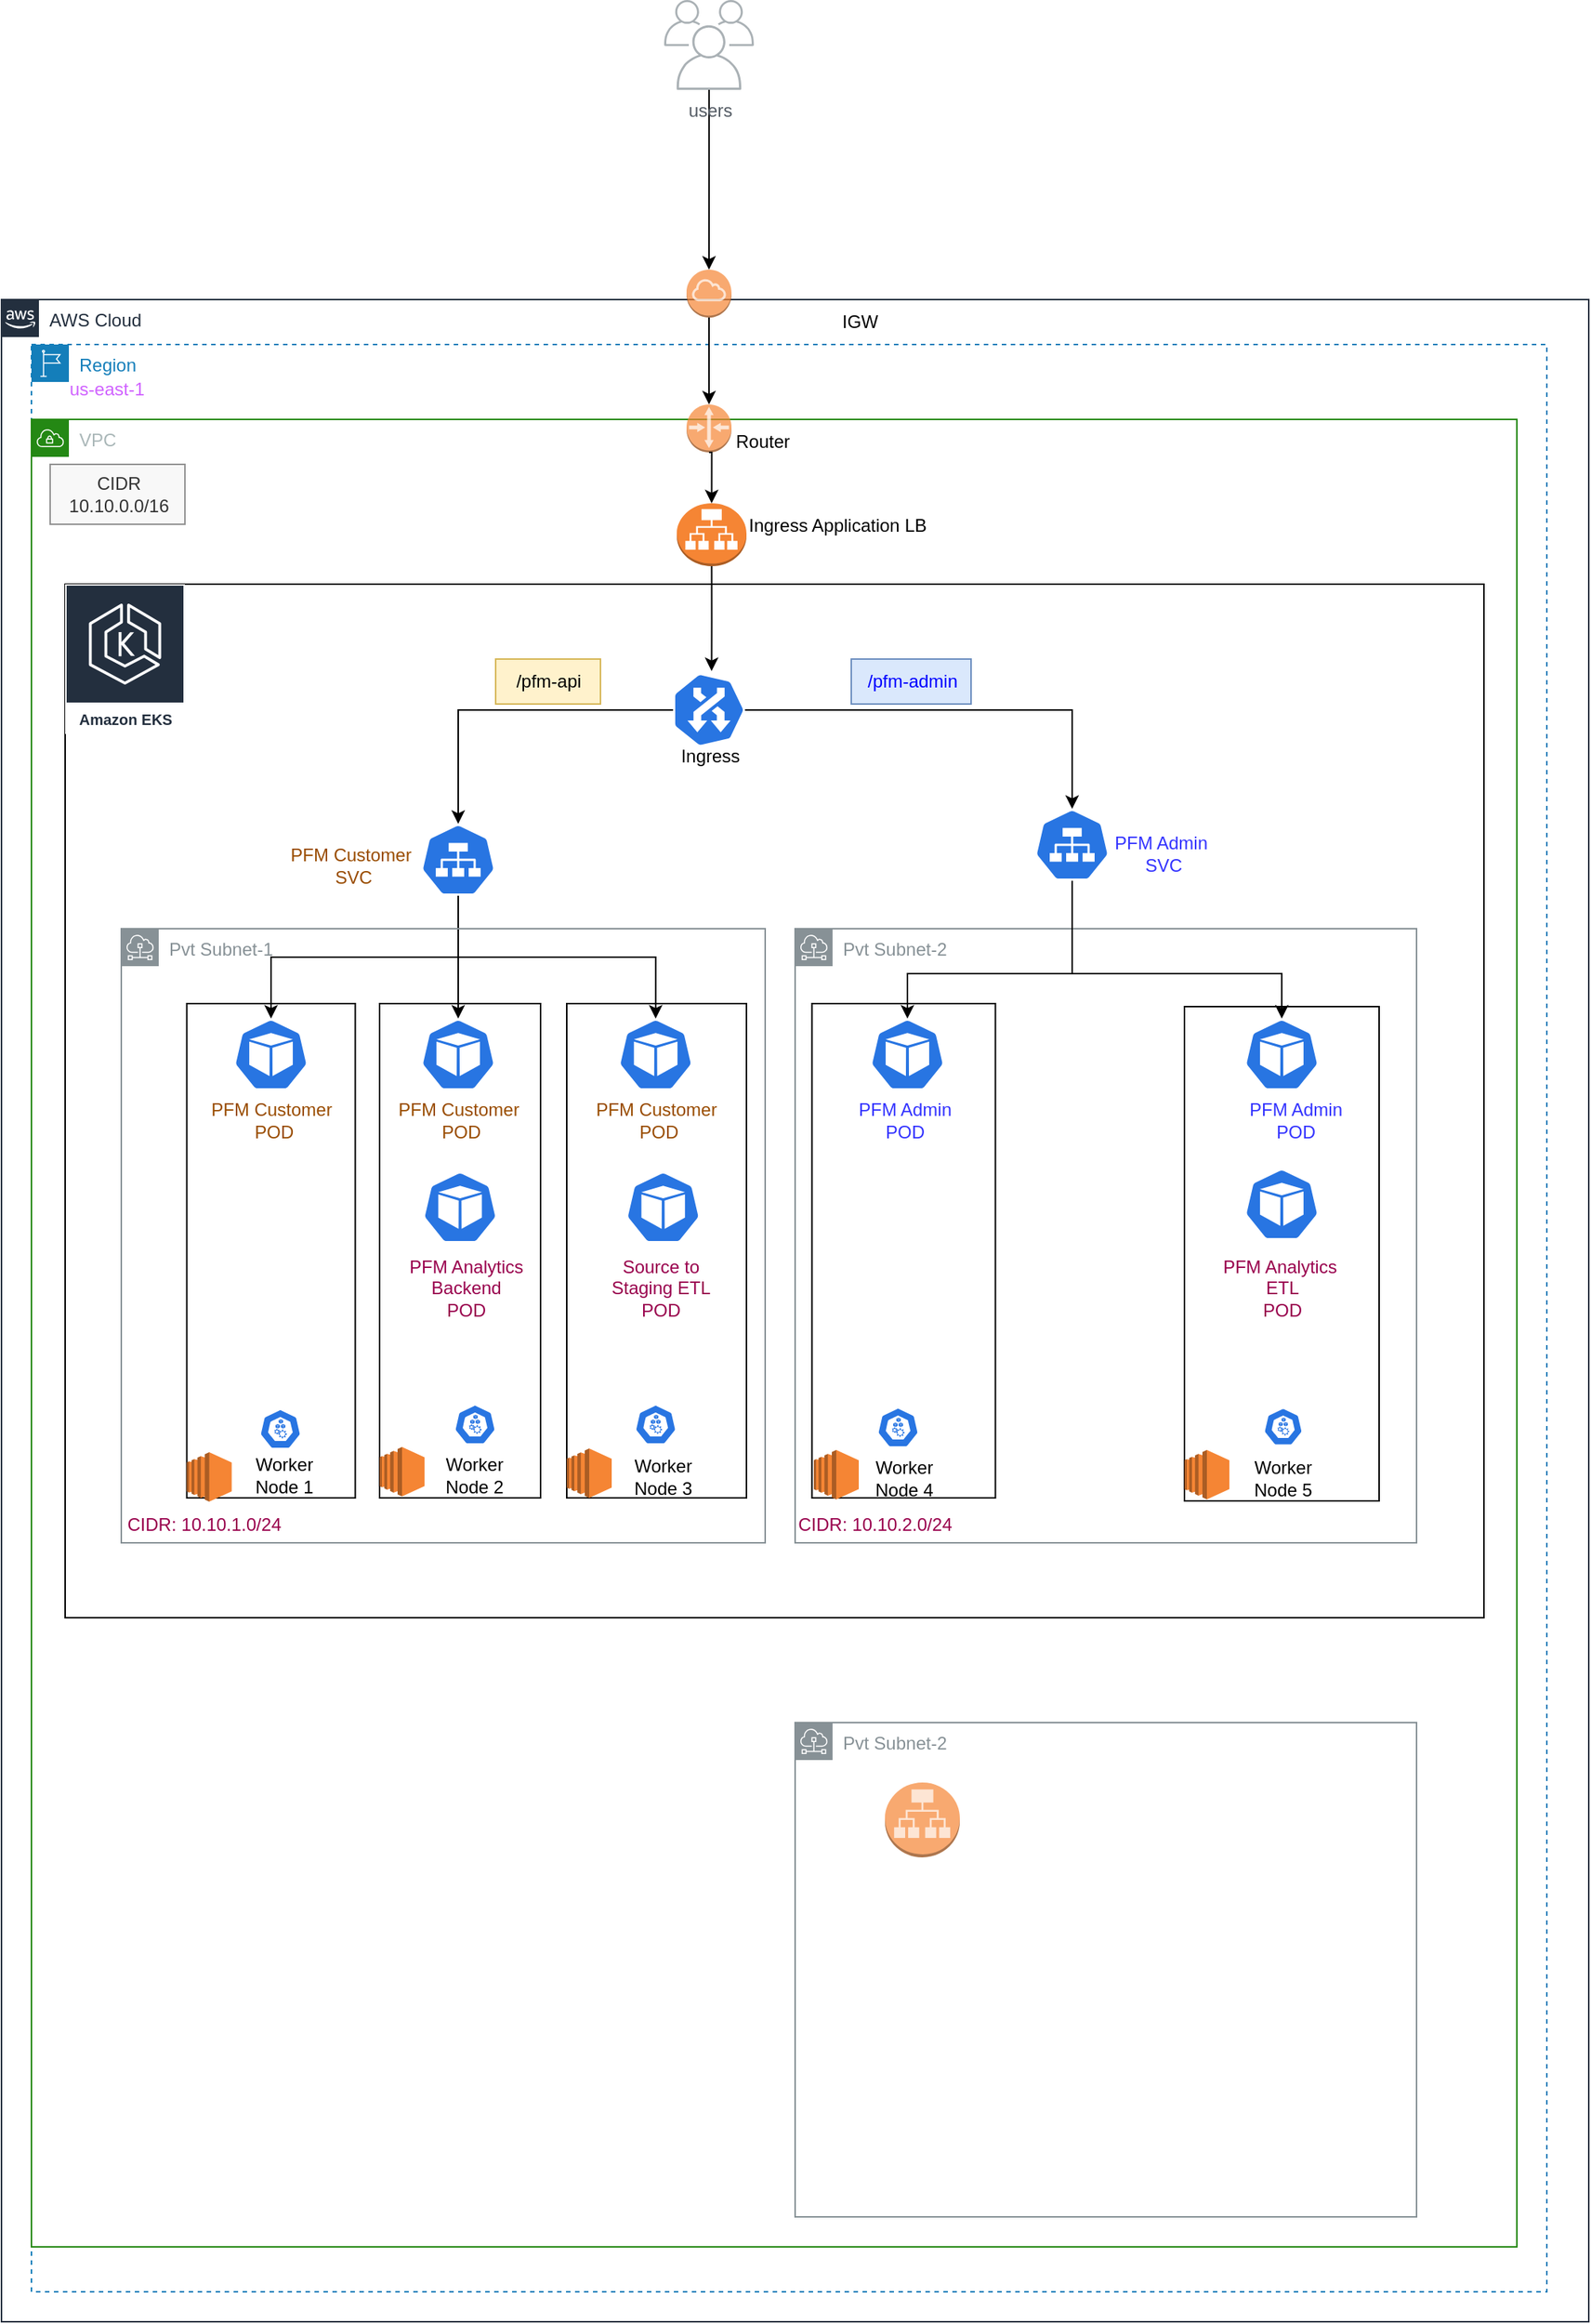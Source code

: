 <mxfile version="20.0.3" type="github">
  <diagram id="WpOWe6v5Jrajskt6-K5j" name="Page-1">
    <mxGraphModel dx="1422" dy="653" grid="1" gridSize="10" guides="1" tooltips="1" connect="1" arrows="1" fold="1" page="1" pageScale="1" pageWidth="5000" pageHeight="5000" math="0" shadow="0">
      <root>
        <mxCell id="0" />
        <mxCell id="1" parent="0" />
        <mxCell id="ctpyWPsM0HwGhFwjq_jE-9" value="Region" style="points=[[0,0],[0.25,0],[0.5,0],[0.75,0],[1,0],[1,0.25],[1,0.5],[1,0.75],[1,1],[0.75,1],[0.5,1],[0.25,1],[0,1],[0,0.75],[0,0.5],[0,0.25]];outlineConnect=0;gradientColor=none;html=1;whiteSpace=wrap;fontSize=12;fontStyle=0;container=1;pointerEvents=0;collapsible=0;recursiveResize=0;shape=mxgraph.aws4.group;grIcon=mxgraph.aws4.group_region;strokeColor=#147EBA;fillColor=none;verticalAlign=top;align=left;spacingLeft=30;fontColor=#147EBA;dashed=1;" parent="1" vertex="1">
          <mxGeometry x="160" y="380" width="1012" height="1300" as="geometry" />
        </mxCell>
        <mxCell id="ctpyWPsM0HwGhFwjq_jE-2" value="VPC" style="points=[[0,0],[0.25,0],[0.5,0],[0.75,0],[1,0],[1,0.25],[1,0.5],[1,0.75],[1,1],[0.75,1],[0.5,1],[0.25,1],[0,1],[0,0.75],[0,0.5],[0,0.25]];outlineConnect=0;gradientColor=none;html=1;whiteSpace=wrap;fontSize=12;fontStyle=0;container=1;pointerEvents=0;collapsible=0;recursiveResize=0;shape=mxgraph.aws4.group;grIcon=mxgraph.aws4.group_vpc;strokeColor=#248814;fillColor=none;verticalAlign=top;align=left;spacingLeft=30;fontColor=#AAB7B8;dashed=0;" parent="ctpyWPsM0HwGhFwjq_jE-9" vertex="1">
          <mxGeometry y="50" width="992" height="1220" as="geometry" />
        </mxCell>
        <mxCell id="SacY1gbERdZdVVYgPPZA-104" value="" style="whiteSpace=wrap;html=1;fontColor=#99004D;strokeWidth=1;gradientColor=none;fillColor=none;strokeColor=#000000;" parent="ctpyWPsM0HwGhFwjq_jE-2" vertex="1">
          <mxGeometry x="22.5" y="110" width="947.5" height="690" as="geometry" />
        </mxCell>
        <mxCell id="SacY1gbERdZdVVYgPPZA-171" value="Pvt Subnet-2" style="sketch=0;outlineConnect=0;gradientColor=none;html=1;whiteSpace=wrap;fontSize=12;fontStyle=0;shape=mxgraph.aws4.group;grIcon=mxgraph.aws4.group_subnet;strokeColor=#879196;fillColor=none;verticalAlign=top;align=left;spacingLeft=30;fontColor=#879196;dashed=0;shadow=0;" parent="ctpyWPsM0HwGhFwjq_jE-2" vertex="1">
          <mxGeometry x="510" y="340" width="415" height="410" as="geometry" />
        </mxCell>
        <mxCell id="SacY1gbERdZdVVYgPPZA-29" value="" style="whiteSpace=wrap;html=1;" parent="ctpyWPsM0HwGhFwjq_jE-2" vertex="1">
          <mxGeometry x="357.5" y="390" width="120" height="330" as="geometry" />
        </mxCell>
        <mxCell id="SacY1gbERdZdVVYgPPZA-31" value="" style="whiteSpace=wrap;html=1;" parent="ctpyWPsM0HwGhFwjq_jE-2" vertex="1">
          <mxGeometry x="770" y="392" width="130" height="330" as="geometry" />
        </mxCell>
        <mxCell id="SacY1gbERdZdVVYgPPZA-30" value="" style="whiteSpace=wrap;html=1;" parent="ctpyWPsM0HwGhFwjq_jE-2" vertex="1">
          <mxGeometry x="521.25" y="390" width="122.5" height="330" as="geometry" />
        </mxCell>
        <mxCell id="SacY1gbERdZdVVYgPPZA-28" value="" style="whiteSpace=wrap;html=1;" parent="ctpyWPsM0HwGhFwjq_jE-2" vertex="1">
          <mxGeometry x="232.5" y="390" width="107.5" height="330" as="geometry" />
        </mxCell>
        <mxCell id="SacY1gbERdZdVVYgPPZA-25" value="" style="whiteSpace=wrap;html=1;" parent="ctpyWPsM0HwGhFwjq_jE-2" vertex="1">
          <mxGeometry x="103.75" y="390" width="112.5" height="330" as="geometry" />
        </mxCell>
        <mxCell id="SacY1gbERdZdVVYgPPZA-6" style="edgeStyle=orthogonalEdgeStyle;rounded=0;orthogonalLoop=1;jettySize=auto;html=1;exitX=0.5;exitY=1;exitDx=0;exitDy=0;exitPerimeter=0;entryX=-0.02;entryY=0.464;entryDx=0;entryDy=0;entryPerimeter=0;" parent="ctpyWPsM0HwGhFwjq_jE-2" source="F-TLm-vbEQwCQ7Gi8zJP-1" target="SacY1gbERdZdVVYgPPZA-5" edge="1">
          <mxGeometry relative="1" as="geometry" />
        </mxCell>
        <mxCell id="F-TLm-vbEQwCQ7Gi8zJP-1" value="" style="outlineConnect=0;dashed=0;verticalLabelPosition=bottom;verticalAlign=top;align=center;html=1;shape=mxgraph.aws3.application_load_balancer;fillColor=#F58534;gradientColor=none;" parent="ctpyWPsM0HwGhFwjq_jE-2" vertex="1">
          <mxGeometry x="431" y="56" width="46.5" height="42" as="geometry" />
        </mxCell>
        <mxCell id="F-TLm-vbEQwCQ7Gi8zJP-2" value="CIDR&lt;br&gt;10.10.0.0/16&lt;br&gt;" style="text;html=1;align=center;verticalAlign=middle;resizable=0;points=[];autosize=1;strokeColor=#666666;fillColor=#f5f5f5;opacity=70;rounded=0;fontColor=#333333;" parent="ctpyWPsM0HwGhFwjq_jE-2" vertex="1">
          <mxGeometry x="12.5" y="30" width="90" height="40" as="geometry" />
        </mxCell>
        <mxCell id="SacY1gbERdZdVVYgPPZA-4" value="Amazon EKS" style="sketch=0;outlineConnect=0;fontColor=#232F3E;gradientColor=none;strokeColor=#ffffff;fillColor=#232F3E;dashed=0;verticalLabelPosition=middle;verticalAlign=bottom;align=center;html=1;whiteSpace=wrap;fontSize=10;fontStyle=1;spacing=3;shape=mxgraph.aws4.productIcon;prIcon=mxgraph.aws4.eks;" parent="ctpyWPsM0HwGhFwjq_jE-2" vertex="1">
          <mxGeometry x="22.5" y="110" width="80" height="100" as="geometry" />
        </mxCell>
        <mxCell id="SacY1gbERdZdVVYgPPZA-12" style="edgeStyle=orthogonalEdgeStyle;rounded=0;orthogonalLoop=1;jettySize=auto;html=1;exitX=0.5;exitY=1;exitDx=0;exitDy=0;exitPerimeter=0;entryX=0.5;entryY=0;entryDx=0;entryDy=0;entryPerimeter=0;" parent="ctpyWPsM0HwGhFwjq_jE-2" source="SacY1gbERdZdVVYgPPZA-5" target="SacY1gbERdZdVVYgPPZA-7" edge="1">
          <mxGeometry relative="1" as="geometry" />
        </mxCell>
        <mxCell id="SacY1gbERdZdVVYgPPZA-13" style="edgeStyle=orthogonalEdgeStyle;rounded=0;orthogonalLoop=1;jettySize=auto;html=1;exitX=0.5;exitY=0;exitDx=0;exitDy=0;exitPerimeter=0;entryX=0.5;entryY=0;entryDx=0;entryDy=0;entryPerimeter=0;" parent="ctpyWPsM0HwGhFwjq_jE-2" source="SacY1gbERdZdVVYgPPZA-5" target="SacY1gbERdZdVVYgPPZA-8" edge="1">
          <mxGeometry relative="1" as="geometry" />
        </mxCell>
        <mxCell id="SacY1gbERdZdVVYgPPZA-5" value="" style="sketch=0;html=1;dashed=0;whitespace=wrap;fillColor=#2875E2;strokeColor=#ffffff;points=[[0.005,0.63,0],[0.1,0.2,0],[0.9,0.2,0],[0.5,0,0],[0.995,0.63,0],[0.72,0.99,0],[0.5,1,0],[0.28,0.99,0]];shape=mxgraph.kubernetes.icon;prIcon=ing;rotation=90;" parent="ctpyWPsM0HwGhFwjq_jE-2" vertex="1">
          <mxGeometry x="427.5" y="170" width="50" height="48" as="geometry" />
        </mxCell>
        <mxCell id="SacY1gbERdZdVVYgPPZA-41" style="edgeStyle=orthogonalEdgeStyle;rounded=0;orthogonalLoop=1;jettySize=auto;html=1;exitX=0.5;exitY=1;exitDx=0;exitDy=0;exitPerimeter=0;entryX=0.5;entryY=0;entryDx=0;entryDy=0;entryPerimeter=0;" parent="ctpyWPsM0HwGhFwjq_jE-2" source="SacY1gbERdZdVVYgPPZA-7" target="SacY1gbERdZdVVYgPPZA-33" edge="1">
          <mxGeometry relative="1" as="geometry" />
        </mxCell>
        <mxCell id="SacY1gbERdZdVVYgPPZA-42" style="edgeStyle=orthogonalEdgeStyle;rounded=0;orthogonalLoop=1;jettySize=auto;html=1;exitX=0.5;exitY=1;exitDx=0;exitDy=0;exitPerimeter=0;entryX=0.5;entryY=0;entryDx=0;entryDy=0;entryPerimeter=0;" parent="ctpyWPsM0HwGhFwjq_jE-2" source="SacY1gbERdZdVVYgPPZA-7" target="SacY1gbERdZdVVYgPPZA-34" edge="1">
          <mxGeometry relative="1" as="geometry" />
        </mxCell>
        <mxCell id="SacY1gbERdZdVVYgPPZA-47" style="edgeStyle=orthogonalEdgeStyle;rounded=0;orthogonalLoop=1;jettySize=auto;html=1;exitX=0.5;exitY=1;exitDx=0;exitDy=0;exitPerimeter=0;entryX=0.5;entryY=0;entryDx=0;entryDy=0;entryPerimeter=0;" parent="ctpyWPsM0HwGhFwjq_jE-2" source="SacY1gbERdZdVVYgPPZA-7" target="SacY1gbERdZdVVYgPPZA-32" edge="1">
          <mxGeometry relative="1" as="geometry" />
        </mxCell>
        <mxCell id="SacY1gbERdZdVVYgPPZA-7" value="" style="sketch=0;html=1;dashed=0;whitespace=wrap;fillColor=#2875E2;strokeColor=#ffffff;points=[[0.005,0.63,0],[0.1,0.2,0],[0.9,0.2,0],[0.5,0,0],[0.995,0.63,0],[0.72,0.99,0],[0.5,1,0],[0.28,0.99,0]];shape=mxgraph.kubernetes.icon;prIcon=svc" parent="ctpyWPsM0HwGhFwjq_jE-2" vertex="1">
          <mxGeometry x="260" y="270" width="50" height="48" as="geometry" />
        </mxCell>
        <mxCell id="SacY1gbERdZdVVYgPPZA-45" style="edgeStyle=orthogonalEdgeStyle;rounded=0;orthogonalLoop=1;jettySize=auto;html=1;exitX=0.5;exitY=1;exitDx=0;exitDy=0;exitPerimeter=0;entryX=0.5;entryY=0;entryDx=0;entryDy=0;entryPerimeter=0;" parent="ctpyWPsM0HwGhFwjq_jE-2" source="SacY1gbERdZdVVYgPPZA-8" target="SacY1gbERdZdVVYgPPZA-36" edge="1">
          <mxGeometry relative="1" as="geometry">
            <Array as="points">
              <mxPoint x="695" y="370" />
              <mxPoint x="835" y="370" />
            </Array>
          </mxGeometry>
        </mxCell>
        <mxCell id="SacY1gbERdZdVVYgPPZA-8" value="" style="sketch=0;html=1;dashed=0;whitespace=wrap;fillColor=#2875E2;strokeColor=#ffffff;points=[[0.005,0.63,0],[0.1,0.2,0],[0.9,0.2,0],[0.5,0,0],[0.995,0.63,0],[0.72,0.99,0],[0.5,1,0],[0.28,0.99,0]];shape=mxgraph.kubernetes.icon;prIcon=svc" parent="ctpyWPsM0HwGhFwjq_jE-2" vertex="1">
          <mxGeometry x="670" y="260" width="50" height="48" as="geometry" />
        </mxCell>
        <mxCell id="SacY1gbERdZdVVYgPPZA-14" value="" style="sketch=0;html=1;dashed=0;whitespace=wrap;fillColor=#2875E2;strokeColor=#ffffff;points=[[0.005,0.63,0],[0.1,0.2,0],[0.9,0.2,0],[0.5,0,0],[0.995,0.63,0],[0.72,0.99,0],[0.5,1,0],[0.28,0.99,0]];shape=mxgraph.kubernetes.icon;prIcon=node" parent="ctpyWPsM0HwGhFwjq_jE-2" vertex="1">
          <mxGeometry x="152.5" y="654" width="27.5" height="40" as="geometry" />
        </mxCell>
        <mxCell id="SacY1gbERdZdVVYgPPZA-16" value="" style="sketch=0;html=1;dashed=0;whitespace=wrap;fillColor=#2875E2;strokeColor=#ffffff;points=[[0.005,0.63,0],[0.1,0.2,0],[0.9,0.2,0],[0.5,0,0],[0.995,0.63,0],[0.72,0.99,0],[0.5,1,0],[0.28,0.99,0]];shape=mxgraph.kubernetes.icon;prIcon=node" parent="ctpyWPsM0HwGhFwjq_jE-2" vertex="1">
          <mxGeometry x="403.13" y="651.5" width="27.5" height="39" as="geometry" />
        </mxCell>
        <mxCell id="SacY1gbERdZdVVYgPPZA-18" value="" style="sketch=0;html=1;dashed=0;whitespace=wrap;fillColor=#2875E2;strokeColor=#ffffff;points=[[0.005,0.63,0],[0.1,0.2,0],[0.9,0.2,0],[0.5,0,0],[0.995,0.63,0],[0.72,0.99,0],[0.5,1,0],[0.28,0.99,0]];shape=mxgraph.kubernetes.icon;prIcon=node" parent="ctpyWPsM0HwGhFwjq_jE-2" vertex="1">
          <mxGeometry x="565" y="658" width="27.5" height="30" as="geometry" />
        </mxCell>
        <mxCell id="SacY1gbERdZdVVYgPPZA-20" value="Worker&lt;br&gt;Node 1" style="text;html=1;strokeColor=none;fillColor=none;align=center;verticalAlign=middle;whiteSpace=wrap;rounded=0;" parent="ctpyWPsM0HwGhFwjq_jE-2" vertex="1">
          <mxGeometry x="146.25" y="688" width="46.25" height="34" as="geometry" />
        </mxCell>
        <mxCell id="F-TLm-vbEQwCQ7Gi8zJP-12" value="" style="outlineConnect=0;dashed=0;verticalLabelPosition=bottom;verticalAlign=top;align=center;html=1;shape=mxgraph.aws3.router;fillColor=#F58534;gradientColor=none;rounded=0;opacity=70;" parent="ctpyWPsM0HwGhFwjq_jE-2" vertex="1">
          <mxGeometry x="437.5" y="-10" width="30" height="32" as="geometry" />
        </mxCell>
        <mxCell id="F-TLm-vbEQwCQ7Gi8zJP-17" style="edgeStyle=orthogonalEdgeStyle;rounded=0;orthogonalLoop=1;jettySize=auto;html=1;exitX=0.5;exitY=1;exitDx=0;exitDy=0;exitPerimeter=0;entryX=0.5;entryY=0;entryDx=0;entryDy=0;entryPerimeter=0;" parent="ctpyWPsM0HwGhFwjq_jE-2" source="F-TLm-vbEQwCQ7Gi8zJP-12" target="F-TLm-vbEQwCQ7Gi8zJP-1" edge="1">
          <mxGeometry relative="1" as="geometry" />
        </mxCell>
        <mxCell id="SacY1gbERdZdVVYgPPZA-32" value="" style="sketch=0;html=1;dashed=0;whitespace=wrap;fillColor=#2875E2;strokeColor=#ffffff;points=[[0.005,0.63,0],[0.1,0.2,0],[0.9,0.2,0],[0.5,0,0],[0.995,0.63,0],[0.72,0.99,0],[0.5,1,0],[0.28,0.99,0]];shape=mxgraph.kubernetes.icon;prIcon=pod" parent="ctpyWPsM0HwGhFwjq_jE-2" vertex="1">
          <mxGeometry x="135" y="400" width="50" height="48" as="geometry" />
        </mxCell>
        <mxCell id="SacY1gbERdZdVVYgPPZA-33" value="" style="sketch=0;html=1;dashed=0;whitespace=wrap;fillColor=#2875E2;strokeColor=#ffffff;points=[[0.005,0.63,0],[0.1,0.2,0],[0.9,0.2,0],[0.5,0,0],[0.995,0.63,0],[0.72,0.99,0],[0.5,1,0],[0.28,0.99,0]];shape=mxgraph.kubernetes.icon;prIcon=pod" parent="ctpyWPsM0HwGhFwjq_jE-2" vertex="1">
          <mxGeometry x="260" y="400" width="50" height="48" as="geometry" />
        </mxCell>
        <mxCell id="SacY1gbERdZdVVYgPPZA-34" value="" style="sketch=0;html=1;dashed=0;whitespace=wrap;fillColor=#2875E2;strokeColor=#ffffff;points=[[0.005,0.63,0],[0.1,0.2,0],[0.9,0.2,0],[0.5,0,0],[0.995,0.63,0],[0.72,0.99,0],[0.5,1,0],[0.28,0.99,0]];shape=mxgraph.kubernetes.icon;prIcon=pod" parent="ctpyWPsM0HwGhFwjq_jE-2" vertex="1">
          <mxGeometry x="391.88" y="400" width="50" height="48" as="geometry" />
        </mxCell>
        <mxCell id="SacY1gbERdZdVVYgPPZA-36" value="" style="sketch=0;html=1;dashed=0;whitespace=wrap;fillColor=#2875E2;strokeColor=#ffffff;points=[[0.005,0.63,0],[0.1,0.2,0],[0.9,0.2,0],[0.5,0,0],[0.995,0.63,0],[0.72,0.99,0],[0.5,1,0],[0.28,0.99,0]];shape=mxgraph.kubernetes.icon;prIcon=pod" parent="ctpyWPsM0HwGhFwjq_jE-2" vertex="1">
          <mxGeometry x="810" y="400" width="50" height="48" as="geometry" />
        </mxCell>
        <mxCell id="F-TLm-vbEQwCQ7Gi8zJP-13" value="Router" style="text;html=1;align=center;verticalAlign=middle;resizable=0;points=[];autosize=1;strokeColor=none;fillColor=none;" parent="ctpyWPsM0HwGhFwjq_jE-2" vertex="1">
          <mxGeometry x="457.5" width="60" height="30" as="geometry" />
        </mxCell>
        <mxCell id="SacY1gbERdZdVVYgPPZA-53" value="" style="outlineConnect=0;dashed=0;verticalLabelPosition=bottom;verticalAlign=top;align=center;html=1;shape=mxgraph.aws3.ec2;fillColor=#F58534;gradientColor=none;" parent="ctpyWPsM0HwGhFwjq_jE-2" vertex="1">
          <mxGeometry x="103.75" y="689.5" width="30" height="33" as="geometry" />
        </mxCell>
        <mxCell id="SacY1gbERdZdVVYgPPZA-55" value="" style="outlineConnect=0;dashed=0;verticalLabelPosition=bottom;verticalAlign=top;align=center;html=1;shape=mxgraph.aws3.ec2;fillColor=#F58534;gradientColor=none;" parent="ctpyWPsM0HwGhFwjq_jE-2" vertex="1">
          <mxGeometry x="357.5" y="687" width="30" height="33" as="geometry" />
        </mxCell>
        <mxCell id="SacY1gbERdZdVVYgPPZA-56" value="" style="outlineConnect=0;dashed=0;verticalLabelPosition=bottom;verticalAlign=top;align=center;html=1;shape=mxgraph.aws3.ec2;fillColor=#F58534;gradientColor=none;" parent="ctpyWPsM0HwGhFwjq_jE-2" vertex="1">
          <mxGeometry x="522.5" y="688" width="30" height="33" as="geometry" />
        </mxCell>
        <mxCell id="SacY1gbERdZdVVYgPPZA-57" value="" style="outlineConnect=0;dashed=0;verticalLabelPosition=bottom;verticalAlign=top;align=center;html=1;shape=mxgraph.aws3.ec2;fillColor=#F58534;gradientColor=none;" parent="ctpyWPsM0HwGhFwjq_jE-2" vertex="1">
          <mxGeometry x="770" y="688" width="30" height="33" as="geometry" />
        </mxCell>
        <mxCell id="SacY1gbERdZdVVYgPPZA-75" value="Ingress" style="text;html=1;align=center;verticalAlign=middle;resizable=0;points=[];autosize=1;strokeColor=none;fillColor=none;" parent="ctpyWPsM0HwGhFwjq_jE-2" vertex="1">
          <mxGeometry x="422.5" y="210" width="60" height="30" as="geometry" />
        </mxCell>
        <mxCell id="F-TLm-vbEQwCQ7Gi8zJP-14" value="Ingress Application LB" style="text;align=center;verticalAlign=middle;resizable=0;points=[];autosize=1;strokeColor=none;fillColor=none;html=1;" parent="ctpyWPsM0HwGhFwjq_jE-2" vertex="1">
          <mxGeometry x="467.5" y="56" width="140" height="30" as="geometry" />
        </mxCell>
        <mxCell id="SacY1gbERdZdVVYgPPZA-76" value="&lt;font color=&quot;#0000ff&quot;&gt;/pfm-admin&lt;/font&gt;" style="text;html=1;align=center;verticalAlign=middle;resizable=0;points=[];autosize=1;strokeColor=#6c8ebf;fillColor=#dae8fc;" parent="ctpyWPsM0HwGhFwjq_jE-2" vertex="1">
          <mxGeometry x="547.5" y="160" width="80" height="30" as="geometry" />
        </mxCell>
        <mxCell id="SacY1gbERdZdVVYgPPZA-77" value="/pfm-api&lt;br&gt;" style="text;html=1;align=center;verticalAlign=middle;resizable=0;points=[];autosize=1;strokeColor=#d6b656;fillColor=#fff2cc;" parent="ctpyWPsM0HwGhFwjq_jE-2" vertex="1">
          <mxGeometry x="310" y="160" width="70" height="30" as="geometry" />
        </mxCell>
        <mxCell id="SacY1gbERdZdVVYgPPZA-79" value="&lt;font color=&quot;#994c00&quot;&gt;PFM Customer&lt;br&gt;&amp;nbsp;SVC&lt;/font&gt;" style="text;html=1;align=center;verticalAlign=middle;resizable=0;points=[];autosize=1;strokeColor=none;fillColor=none;" parent="ctpyWPsM0HwGhFwjq_jE-2" vertex="1">
          <mxGeometry x="162.5" y="278" width="100" height="40" as="geometry" />
        </mxCell>
        <mxCell id="SacY1gbERdZdVVYgPPZA-80" value="&lt;font color=&quot;#3333ff&quot;&gt;PFM Admin &lt;br&gt;POD&lt;/font&gt;" style="text;html=1;align=center;verticalAlign=middle;resizable=0;points=[];autosize=1;strokeColor=none;fillColor=none;" parent="ctpyWPsM0HwGhFwjq_jE-2" vertex="1">
          <mxGeometry x="537.5" y="448" width="90" height="40" as="geometry" />
        </mxCell>
        <mxCell id="SacY1gbERdZdVVYgPPZA-81" value="&lt;font color=&quot;#994c00&quot;&gt;PFM Customer&lt;br&gt;&amp;nbsp;POD&lt;/font&gt;" style="text;html=1;align=center;verticalAlign=middle;resizable=0;points=[];autosize=1;strokeColor=none;fillColor=none;" parent="ctpyWPsM0HwGhFwjq_jE-2" vertex="1">
          <mxGeometry x="235" y="448" width="100" height="40" as="geometry" />
        </mxCell>
        <mxCell id="SacY1gbERdZdVVYgPPZA-83" value="&lt;font color=&quot;#994c00&quot;&gt;PFM Customer&lt;br&gt;&amp;nbsp;POD&lt;/font&gt;" style="text;html=1;align=center;verticalAlign=middle;resizable=0;points=[];autosize=1;strokeColor=none;fillColor=none;" parent="ctpyWPsM0HwGhFwjq_jE-2" vertex="1">
          <mxGeometry x="110" y="448" width="100" height="40" as="geometry" />
        </mxCell>
        <mxCell id="SacY1gbERdZdVVYgPPZA-84" value="&lt;font color=&quot;#994c00&quot;&gt;PFM Customer&lt;br&gt;&amp;nbsp;POD&lt;/font&gt;" style="text;html=1;align=center;verticalAlign=middle;resizable=0;points=[];autosize=1;strokeColor=none;fillColor=none;" parent="ctpyWPsM0HwGhFwjq_jE-2" vertex="1">
          <mxGeometry x="366.88" y="448" width="100" height="40" as="geometry" />
        </mxCell>
        <mxCell id="SacY1gbERdZdVVYgPPZA-87" value="Worker&lt;br&gt;Node 3" style="text;html=1;strokeColor=none;fillColor=none;align=center;verticalAlign=middle;whiteSpace=wrap;rounded=0;" parent="ctpyWPsM0HwGhFwjq_jE-2" vertex="1">
          <mxGeometry x="398.76" y="689" width="46.25" height="34" as="geometry" />
        </mxCell>
        <mxCell id="SacY1gbERdZdVVYgPPZA-91" value="" style="sketch=0;html=1;dashed=0;whitespace=wrap;fillColor=#2875E2;strokeColor=#ffffff;points=[[0.005,0.63,0],[0.1,0.2,0],[0.9,0.2,0],[0.5,0,0],[0.995,0.63,0],[0.72,0.99,0],[0.5,1,0],[0.28,0.99,0]];shape=mxgraph.kubernetes.icon;prIcon=pod" parent="ctpyWPsM0HwGhFwjq_jE-2" vertex="1">
          <mxGeometry x="261.25" y="502" width="50" height="48" as="geometry" />
        </mxCell>
        <mxCell id="SacY1gbERdZdVVYgPPZA-92" value="" style="sketch=0;html=1;dashed=0;whitespace=wrap;fillColor=#2875E2;strokeColor=#ffffff;points=[[0.005,0.63,0],[0.1,0.2,0],[0.9,0.2,0],[0.5,0,0],[0.995,0.63,0],[0.72,0.99,0],[0.5,1,0],[0.28,0.99,0]];shape=mxgraph.kubernetes.icon;prIcon=pod" parent="ctpyWPsM0HwGhFwjq_jE-2" vertex="1">
          <mxGeometry x="810" y="500" width="50" height="48" as="geometry" />
        </mxCell>
        <mxCell id="SacY1gbERdZdVVYgPPZA-93" value="" style="sketch=0;html=1;dashed=0;whitespace=wrap;fillColor=#2875E2;strokeColor=#ffffff;points=[[0.005,0.63,0],[0.1,0.2,0],[0.9,0.2,0],[0.5,0,0],[0.995,0.63,0],[0.72,0.99,0],[0.5,1,0],[0.28,0.99,0]];shape=mxgraph.kubernetes.icon;prIcon=pod" parent="ctpyWPsM0HwGhFwjq_jE-2" vertex="1">
          <mxGeometry x="396.88" y="502" width="50" height="48" as="geometry" />
        </mxCell>
        <mxCell id="SacY1gbERdZdVVYgPPZA-94" value="&lt;font color=&quot;#99004d&quot;&gt;PFM Analytics &lt;br&gt;Backend&lt;br&gt;POD&lt;/font&gt;" style="text;html=1;align=center;verticalAlign=middle;resizable=0;points=[];autosize=1;strokeColor=none;fillColor=none;fontColor=#3333FF;" parent="ctpyWPsM0HwGhFwjq_jE-2" vertex="1">
          <mxGeometry x="240" y="550" width="100" height="60" as="geometry" />
        </mxCell>
        <mxCell id="SacY1gbERdZdVVYgPPZA-97" value="Source to &lt;br&gt;Staging ETL &lt;br&gt;POD" style="text;html=1;align=center;verticalAlign=middle;resizable=0;points=[];autosize=1;strokeColor=none;fillColor=none;fontColor=#99004D;" parent="ctpyWPsM0HwGhFwjq_jE-2" vertex="1">
          <mxGeometry x="375" y="550" width="90" height="60" as="geometry" />
        </mxCell>
        <mxCell id="SacY1gbERdZdVVYgPPZA-98" value="" style="sketch=0;html=1;dashed=0;whitespace=wrap;fillColor=#2875E2;strokeColor=#ffffff;points=[[0.005,0.63,0],[0.1,0.2,0],[0.9,0.2,0],[0.5,0,0],[0.995,0.63,0],[0.72,0.99,0],[0.5,1,0],[0.28,0.99,0]];shape=mxgraph.kubernetes.icon;prIcon=node" parent="ctpyWPsM0HwGhFwjq_jE-2" vertex="1">
          <mxGeometry x="282.5" y="650" width="27.5" height="42" as="geometry" />
        </mxCell>
        <mxCell id="SacY1gbERdZdVVYgPPZA-99" value="Worker&lt;br&gt;Node 2" style="text;html=1;strokeColor=none;fillColor=none;align=center;verticalAlign=middle;whiteSpace=wrap;rounded=0;" parent="ctpyWPsM0HwGhFwjq_jE-2" vertex="1">
          <mxGeometry x="273.12" y="694" width="46.25" height="21" as="geometry" />
        </mxCell>
        <mxCell id="SacY1gbERdZdVVYgPPZA-100" value="" style="outlineConnect=0;dashed=0;verticalLabelPosition=bottom;verticalAlign=top;align=center;html=1;shape=mxgraph.aws3.ec2;fillColor=#F58534;gradientColor=none;" parent="ctpyWPsM0HwGhFwjq_jE-2" vertex="1">
          <mxGeometry x="232.5" y="686" width="30" height="33" as="geometry" />
        </mxCell>
        <mxCell id="SacY1gbERdZdVVYgPPZA-172" value="Pvt Subnet-1" style="sketch=0;outlineConnect=0;gradientColor=none;html=1;whiteSpace=wrap;fontSize=12;fontStyle=0;shape=mxgraph.aws4.group;grIcon=mxgraph.aws4.group_subnet;strokeColor=#879196;fillColor=none;verticalAlign=top;align=left;spacingLeft=30;fontColor=#879196;dashed=0;shadow=0;" parent="ctpyWPsM0HwGhFwjq_jE-2" vertex="1">
          <mxGeometry x="60" y="340" width="430" height="410" as="geometry" />
        </mxCell>
        <mxCell id="SacY1gbERdZdVVYgPPZA-82" value="&lt;font color=&quot;#3333ff&quot;&gt;PFM Admin &lt;br&gt;POD&lt;/font&gt;" style="text;html=1;align=center;verticalAlign=middle;resizable=0;points=[];autosize=1;strokeColor=none;fillColor=none;" parent="ctpyWPsM0HwGhFwjq_jE-2" vertex="1">
          <mxGeometry x="798.75" y="448" width="90" height="40" as="geometry" />
        </mxCell>
        <mxCell id="SacY1gbERdZdVVYgPPZA-78" value="&lt;font color=&quot;#3333ff&quot;&gt;PFM Admin&lt;br&gt;&amp;nbsp;SVC&lt;/font&gt;" style="text;html=1;align=center;verticalAlign=middle;resizable=0;points=[];autosize=1;strokeColor=none;fillColor=none;" parent="ctpyWPsM0HwGhFwjq_jE-2" vertex="1">
          <mxGeometry x="708.75" y="270" width="90" height="40" as="geometry" />
        </mxCell>
        <mxCell id="SacY1gbERdZdVVYgPPZA-101" value="PFM Analytics&amp;nbsp;&lt;br&gt;ETL&lt;br&gt;POD" style="text;html=1;align=center;verticalAlign=middle;resizable=0;points=[];autosize=1;strokeColor=none;fillColor=none;fontColor=#99004D;" parent="ctpyWPsM0HwGhFwjq_jE-2" vertex="1">
          <mxGeometry x="785" y="550" width="100" height="60" as="geometry" />
        </mxCell>
        <mxCell id="SacY1gbERdZdVVYgPPZA-174" value="CIDR: 10.10.1.0/24" style="text;html=1;align=center;verticalAlign=middle;resizable=0;points=[];autosize=1;strokeColor=none;fillColor=none;fontColor=#99004D;" parent="ctpyWPsM0HwGhFwjq_jE-2" vertex="1">
          <mxGeometry x="50" y="723" width="130" height="30" as="geometry" />
        </mxCell>
        <mxCell id="SacY1gbERdZdVVYgPPZA-175" value="CIDR: 10.10.2.0/24" style="text;html=1;align=center;verticalAlign=middle;resizable=0;points=[];autosize=1;strokeColor=none;fillColor=none;fontColor=#99004D;" parent="ctpyWPsM0HwGhFwjq_jE-2" vertex="1">
          <mxGeometry x="497.5" y="723" width="130" height="30" as="geometry" />
        </mxCell>
        <mxCell id="ctpyWPsM0HwGhFwjq_jE-11" value="&lt;font color=&quot;#d063ff&quot;&gt;us-east-1&lt;/font&gt;" style="text;html=1;align=center;verticalAlign=middle;resizable=0;points=[];autosize=1;strokeColor=none;fillColor=none;" parent="ctpyWPsM0HwGhFwjq_jE-9" vertex="1">
          <mxGeometry x="15" y="15" width="70" height="30" as="geometry" />
        </mxCell>
        <mxCell id="ctpyWPsM0HwGhFwjq_jE-1" value="AWS Cloud" style="points=[[0,0],[0.25,0],[0.5,0],[0.75,0],[1,0],[1,0.25],[1,0.5],[1,0.75],[1,1],[0.75,1],[0.5,1],[0.25,1],[0,1],[0,0.75],[0,0.5],[0,0.25]];outlineConnect=0;gradientColor=none;html=1;whiteSpace=wrap;fontSize=12;fontStyle=0;container=1;pointerEvents=0;collapsible=0;recursiveResize=0;shape=mxgraph.aws4.group;grIcon=mxgraph.aws4.group_aws_cloud_alt;strokeColor=#232F3E;fillColor=none;verticalAlign=top;align=left;spacingLeft=30;fontColor=#232F3E;dashed=0;" parent="1" vertex="1">
          <mxGeometry x="140" y="350" width="1060" height="1350" as="geometry" />
        </mxCell>
        <mxCell id="F-TLm-vbEQwCQ7Gi8zJP-11" value="IGW" style="text;html=1;align=center;verticalAlign=middle;resizable=0;points=[];autosize=1;strokeColor=none;fillColor=none;" parent="ctpyWPsM0HwGhFwjq_jE-1" vertex="1">
          <mxGeometry x="547.5" width="50" height="30" as="geometry" />
        </mxCell>
        <mxCell id="SacY1gbERdZdVVYgPPZA-88" value="Worker&lt;br&gt;Node 4" style="text;html=1;strokeColor=none;fillColor=none;align=center;verticalAlign=middle;whiteSpace=wrap;rounded=0;" parent="ctpyWPsM0HwGhFwjq_jE-1" vertex="1">
          <mxGeometry x="580" y="770" width="46.25" height="34" as="geometry" />
        </mxCell>
        <mxCell id="SacY1gbERdZdVVYgPPZA-35" value="" style="sketch=0;html=1;dashed=0;whitespace=wrap;fillColor=#2875E2;strokeColor=#ffffff;points=[[0.005,0.63,0],[0.1,0.2,0],[0.9,0.2,0],[0.5,0,0],[0.995,0.63,0],[0.72,0.99,0],[0.5,1,0],[0.28,0.99,0]];shape=mxgraph.kubernetes.icon;prIcon=pod" parent="ctpyWPsM0HwGhFwjq_jE-1" vertex="1">
          <mxGeometry x="580" y="480" width="50" height="48" as="geometry" />
        </mxCell>
        <mxCell id="SacY1gbERdZdVVYgPPZA-89" value="Worker&lt;br&gt;Node 5" style="text;html=1;strokeColor=none;fillColor=none;align=center;verticalAlign=middle;whiteSpace=wrap;rounded=0;" parent="ctpyWPsM0HwGhFwjq_jE-1" vertex="1">
          <mxGeometry x="835" y="770" width="41.88" height="34" as="geometry" />
        </mxCell>
        <mxCell id="SacY1gbERdZdVVYgPPZA-19" value="" style="sketch=0;html=1;dashed=0;whitespace=wrap;fillColor=#2875E2;strokeColor=#ffffff;points=[[0.005,0.63,0],[0.1,0.2,0],[0.9,0.2,0],[0.5,0,0],[0.995,0.63,0],[0.72,0.99,0],[0.5,1,0],[0.28,0.99,0]];shape=mxgraph.kubernetes.icon;prIcon=node" parent="ctpyWPsM0HwGhFwjq_jE-1" vertex="1">
          <mxGeometry x="840.94" y="740" width="30" height="25" as="geometry" />
        </mxCell>
        <mxCell id="F-TLm-vbEQwCQ7Gi8zJP-9" value="" style="outlineConnect=0;dashed=0;verticalLabelPosition=bottom;verticalAlign=top;align=center;html=1;shape=mxgraph.aws3.internet_gateway;fillColor=#F58534;gradientColor=none;rounded=0;opacity=70;" parent="ctpyWPsM0HwGhFwjq_jE-1" vertex="1">
          <mxGeometry x="457.5" y="-20" width="30" height="32" as="geometry" />
        </mxCell>
        <mxCell id="NnO_lD4yIp_nQxnlcSWG-1" value="Pvt Subnet-2" style="sketch=0;outlineConnect=0;gradientColor=none;html=1;whiteSpace=wrap;fontSize=12;fontStyle=0;shape=mxgraph.aws4.group;grIcon=mxgraph.aws4.group_subnet;strokeColor=#879196;fillColor=none;verticalAlign=top;align=left;spacingLeft=30;fontColor=#879196;dashed=0;shadow=0;" vertex="1" parent="ctpyWPsM0HwGhFwjq_jE-1">
          <mxGeometry x="530" y="950" width="415" height="330" as="geometry" />
        </mxCell>
        <mxCell id="NnO_lD4yIp_nQxnlcSWG-2" value="" style="outlineConnect=0;dashed=0;verticalLabelPosition=bottom;verticalAlign=top;align=center;html=1;shape=mxgraph.aws3.application_load_balancer;fillColor=#F58534;gradientColor=none;rounded=0;opacity=70;" vertex="1" parent="ctpyWPsM0HwGhFwjq_jE-1">
          <mxGeometry x="590" y="990" width="50" height="50" as="geometry" />
        </mxCell>
        <mxCell id="F-TLm-vbEQwCQ7Gi8zJP-16" style="edgeStyle=orthogonalEdgeStyle;rounded=0;orthogonalLoop=1;jettySize=auto;html=1;entryX=0.5;entryY=0;entryDx=0;entryDy=0;entryPerimeter=0;" parent="1" source="F-TLm-vbEQwCQ7Gi8zJP-9" target="F-TLm-vbEQwCQ7Gi8zJP-12" edge="1">
          <mxGeometry relative="1" as="geometry" />
        </mxCell>
        <mxCell id="SacY1gbERdZdVVYgPPZA-3" style="edgeStyle=orthogonalEdgeStyle;rounded=0;orthogonalLoop=1;jettySize=auto;html=1;entryX=0.5;entryY=0;entryDx=0;entryDy=0;entryPerimeter=0;" parent="1" source="F-TLm-vbEQwCQ7Gi8zJP-18" target="F-TLm-vbEQwCQ7Gi8zJP-9" edge="1">
          <mxGeometry relative="1" as="geometry" />
        </mxCell>
        <mxCell id="F-TLm-vbEQwCQ7Gi8zJP-18" value="users" style="sketch=0;outlineConnect=0;gradientColor=none;fontColor=#545B64;strokeColor=none;fillColor=#879196;dashed=0;verticalLabelPosition=bottom;verticalAlign=top;align=center;html=1;fontSize=12;fontStyle=0;aspect=fixed;shape=mxgraph.aws4.illustration_users;pointerEvents=1;rounded=0;opacity=70;" parent="1" vertex="1">
          <mxGeometry x="582.5" y="150" width="60" height="60" as="geometry" />
        </mxCell>
        <mxCell id="SacY1gbERdZdVVYgPPZA-43" style="edgeStyle=orthogonalEdgeStyle;rounded=0;orthogonalLoop=1;jettySize=auto;html=1;exitX=0.5;exitY=1;exitDx=0;exitDy=0;exitPerimeter=0;entryX=0.5;entryY=0;entryDx=0;entryDy=0;entryPerimeter=0;" parent="1" source="SacY1gbERdZdVVYgPPZA-8" target="SacY1gbERdZdVVYgPPZA-35" edge="1">
          <mxGeometry relative="1" as="geometry">
            <Array as="points">
              <mxPoint x="855" y="800" />
              <mxPoint x="745" y="800" />
            </Array>
          </mxGeometry>
        </mxCell>
      </root>
    </mxGraphModel>
  </diagram>
</mxfile>
